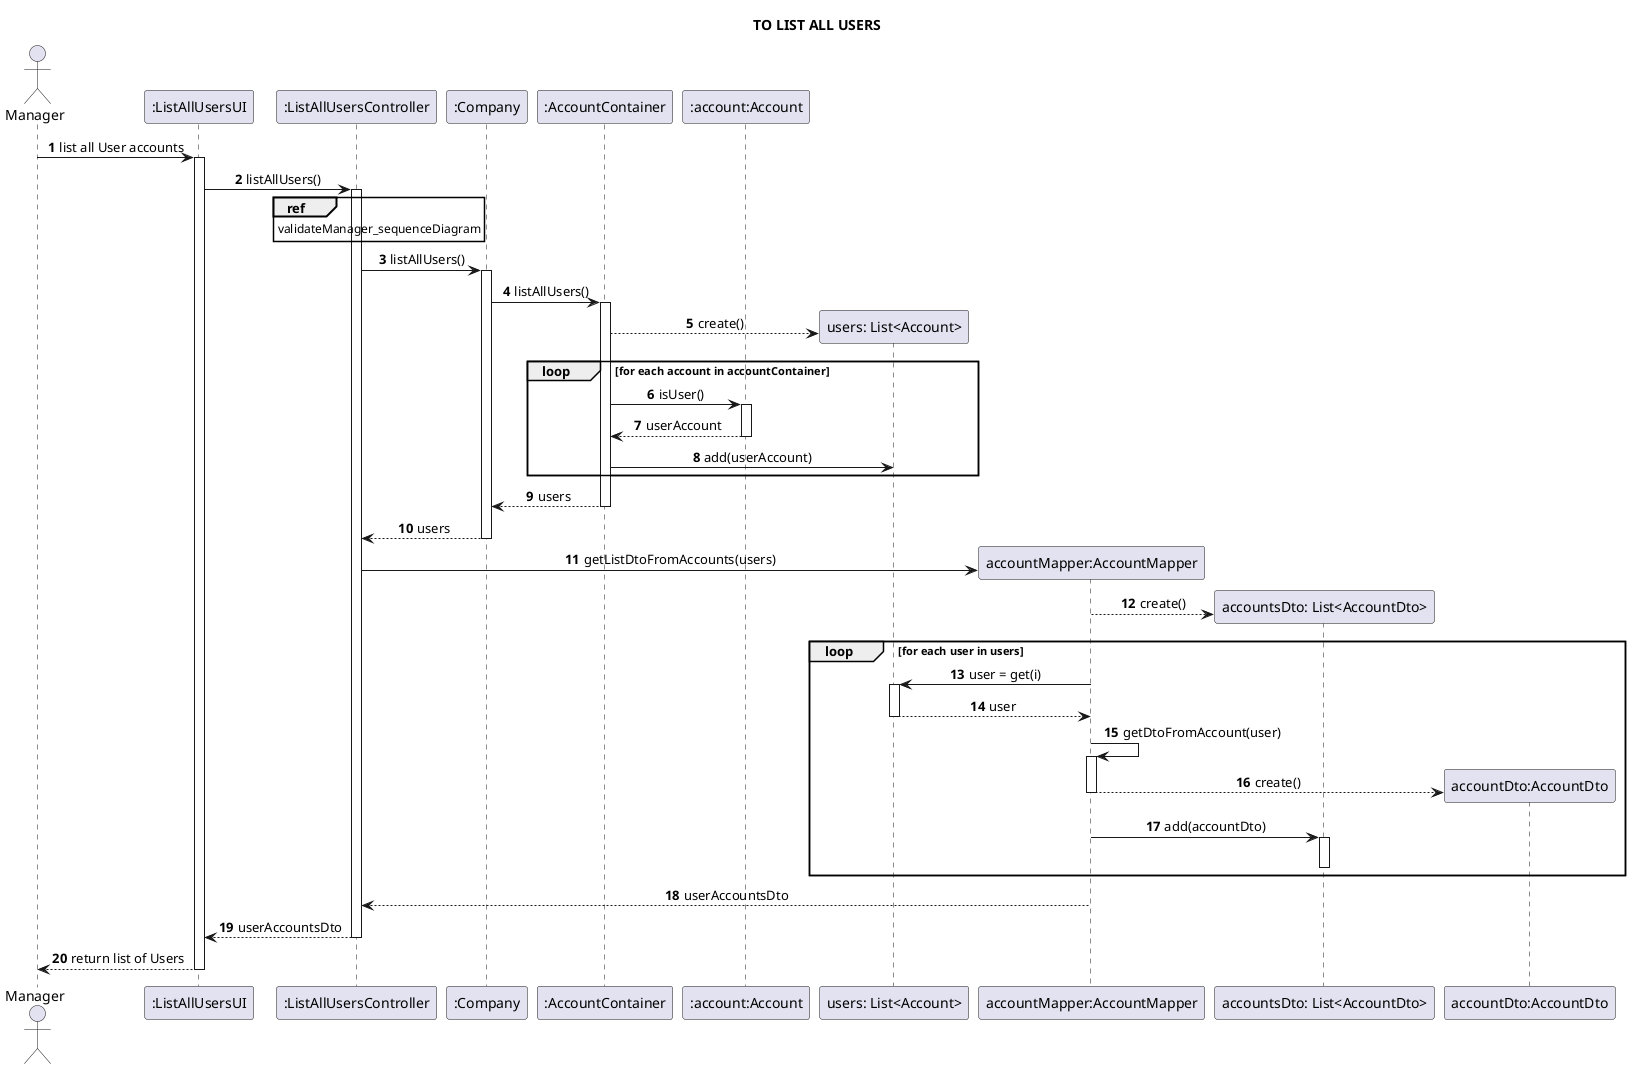 @startuml

skinparam sequenceMessageAlign center
title TO LIST ALL USERS
autonumber

actor Manager
participant ":ListAllUsersUI" as ui
participant ":ListAllUsersController" as controller
participant ":Company" as company
participant ":AccountContainer" as container
participant ":account:Account" as acc
participant "users: List<Account>" as list
participant "accountMapper:AccountMapper" as mapper
participant "accountsDto: List<AccountDto>" as dtolist
participant "accountDto:AccountDto" as dto

Manager -> ui: list all User accounts
activate ui
ui -> controller: listAllUsers()
activate controller
ref over controller: validateManager_sequenceDiagram
controller -> company: listAllUsers()
activate company
company -> container: listAllUsers()
activate container
create list
container --> list: create()
loop for each account in accountContainer
container -> acc : isUser()
activate acc
acc --> container: userAccount
deactivate acc
container -> list: add(userAccount)
end loop
container --> company: users
deactivate container
company --> controller: users
deactivate company
create mapper
controller -> mapper: getListDtoFromAccounts(users)
create dtolist
mapper --> dtolist: create()
loop for each user in users
mapper -> list: user = get(i)
activate list
list --> mapper: user
deactivate list
mapper -> mapper: getDtoFromAccount(user)
activate mapper
create dto
mapper --> dto: create()
deactivate mapper
mapper -> dtolist: add(accountDto)
activate dtolist
deactivate dtolist
end loop
mapper --> controller: userAccountsDto
controller --> ui: userAccountsDto
deactivate controller
ui --> Manager: return list of Users
deactivate ui
@enduml